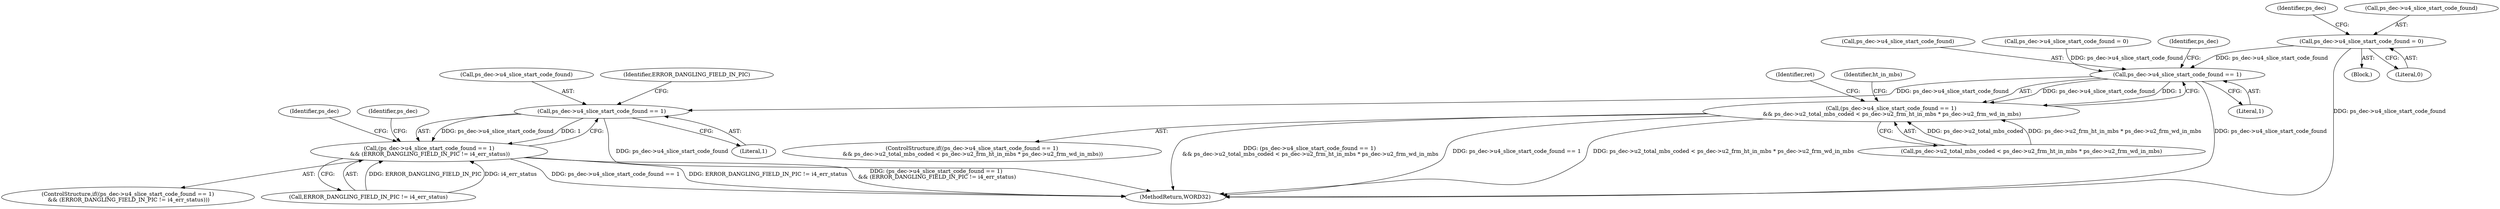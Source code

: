 digraph "0_Android_0b23c81c3dd9ec38f7e6806a3955fed1925541a0@pointer" {
"1000524" [label="(Call,ps_dec->u4_slice_start_code_found = 0)"];
"1001465" [label="(Call,ps_dec->u4_slice_start_code_found == 1)"];
"1001464" [label="(Call,(ps_dec->u4_slice_start_code_found == 1)\n && ps_dec->u2_total_mbs_coded < ps_dec->u2_frm_ht_in_mbs * ps_dec->u2_frm_wd_in_mbs)"];
"1001833" [label="(Call,ps_dec->u4_slice_start_code_found == 1)"];
"1001832" [label="(Call,(ps_dec->u4_slice_start_code_found == 1)\n && (ERROR_DANGLING_FIELD_IN_PIC != i4_err_status))"];
"1001463" [label="(ControlStructure,if((ps_dec->u4_slice_start_code_found == 1)\n && ps_dec->u2_total_mbs_coded < ps_dec->u2_frm_ht_in_mbs * ps_dec->u2_frm_wd_in_mbs))"];
"1002226" [label="(MethodReturn,WORD32)"];
"1001470" [label="(Call,ps_dec->u2_total_mbs_coded < ps_dec->u2_frm_ht_in_mbs * ps_dec->u2_frm_wd_in_mbs)"];
"1000533" [label="(Identifier,ps_dec)"];
"1001578" [label="(Identifier,ret)"];
"1001488" [label="(Identifier,ht_in_mbs)"];
"1001845" [label="(Identifier,ps_dec)"];
"1000524" [label="(Call,ps_dec->u4_slice_start_code_found = 0)"];
"1001834" [label="(Call,ps_dec->u4_slice_start_code_found)"];
"1000156" [label="(Block,)"];
"1001465" [label="(Call,ps_dec->u4_slice_start_code_found == 1)"];
"1001469" [label="(Literal,1)"];
"1001464" [label="(Call,(ps_dec->u4_slice_start_code_found == 1)\n && ps_dec->u2_total_mbs_coded < ps_dec->u2_frm_ht_in_mbs * ps_dec->u2_frm_wd_in_mbs)"];
"1001837" [label="(Literal,1)"];
"1001833" [label="(Call,ps_dec->u4_slice_start_code_found == 1)"];
"1001466" [label="(Call,ps_dec->u4_slice_start_code_found)"];
"1001832" [label="(Call,(ps_dec->u4_slice_start_code_found == 1)\n && (ERROR_DANGLING_FIELD_IN_PIC != i4_err_status))"];
"1001831" [label="(ControlStructure,if((ps_dec->u4_slice_start_code_found == 1)\n && (ERROR_DANGLING_FIELD_IN_PIC != i4_err_status)))"];
"1000525" [label="(Call,ps_dec->u4_slice_start_code_found)"];
"1001838" [label="(Call,ERROR_DANGLING_FIELD_IN_PIC != i4_err_status)"];
"1002000" [label="(Identifier,ps_dec)"];
"1000528" [label="(Literal,0)"];
"1001839" [label="(Identifier,ERROR_DANGLING_FIELD_IN_PIC)"];
"1001331" [label="(Call,ps_dec->u4_slice_start_code_found = 0)"];
"1001472" [label="(Identifier,ps_dec)"];
"1000524" -> "1000156"  [label="AST: "];
"1000524" -> "1000528"  [label="CFG: "];
"1000525" -> "1000524"  [label="AST: "];
"1000528" -> "1000524"  [label="AST: "];
"1000533" -> "1000524"  [label="CFG: "];
"1000524" -> "1002226"  [label="DDG: ps_dec->u4_slice_start_code_found"];
"1000524" -> "1001465"  [label="DDG: ps_dec->u4_slice_start_code_found"];
"1001465" -> "1001464"  [label="AST: "];
"1001465" -> "1001469"  [label="CFG: "];
"1001466" -> "1001465"  [label="AST: "];
"1001469" -> "1001465"  [label="AST: "];
"1001472" -> "1001465"  [label="CFG: "];
"1001464" -> "1001465"  [label="CFG: "];
"1001465" -> "1002226"  [label="DDG: ps_dec->u4_slice_start_code_found"];
"1001465" -> "1001464"  [label="DDG: ps_dec->u4_slice_start_code_found"];
"1001465" -> "1001464"  [label="DDG: 1"];
"1001331" -> "1001465"  [label="DDG: ps_dec->u4_slice_start_code_found"];
"1001465" -> "1001833"  [label="DDG: ps_dec->u4_slice_start_code_found"];
"1001464" -> "1001463"  [label="AST: "];
"1001464" -> "1001470"  [label="CFG: "];
"1001470" -> "1001464"  [label="AST: "];
"1001488" -> "1001464"  [label="CFG: "];
"1001578" -> "1001464"  [label="CFG: "];
"1001464" -> "1002226"  [label="DDG: (ps_dec->u4_slice_start_code_found == 1)\n && ps_dec->u2_total_mbs_coded < ps_dec->u2_frm_ht_in_mbs * ps_dec->u2_frm_wd_in_mbs"];
"1001464" -> "1002226"  [label="DDG: ps_dec->u4_slice_start_code_found == 1"];
"1001464" -> "1002226"  [label="DDG: ps_dec->u2_total_mbs_coded < ps_dec->u2_frm_ht_in_mbs * ps_dec->u2_frm_wd_in_mbs"];
"1001470" -> "1001464"  [label="DDG: ps_dec->u2_total_mbs_coded"];
"1001470" -> "1001464"  [label="DDG: ps_dec->u2_frm_ht_in_mbs * ps_dec->u2_frm_wd_in_mbs"];
"1001833" -> "1001832"  [label="AST: "];
"1001833" -> "1001837"  [label="CFG: "];
"1001834" -> "1001833"  [label="AST: "];
"1001837" -> "1001833"  [label="AST: "];
"1001839" -> "1001833"  [label="CFG: "];
"1001832" -> "1001833"  [label="CFG: "];
"1001833" -> "1002226"  [label="DDG: ps_dec->u4_slice_start_code_found"];
"1001833" -> "1001832"  [label="DDG: ps_dec->u4_slice_start_code_found"];
"1001833" -> "1001832"  [label="DDG: 1"];
"1001832" -> "1001831"  [label="AST: "];
"1001832" -> "1001838"  [label="CFG: "];
"1001838" -> "1001832"  [label="AST: "];
"1001845" -> "1001832"  [label="CFG: "];
"1002000" -> "1001832"  [label="CFG: "];
"1001832" -> "1002226"  [label="DDG: ps_dec->u4_slice_start_code_found == 1"];
"1001832" -> "1002226"  [label="DDG: ERROR_DANGLING_FIELD_IN_PIC != i4_err_status"];
"1001832" -> "1002226"  [label="DDG: (ps_dec->u4_slice_start_code_found == 1)\n && (ERROR_DANGLING_FIELD_IN_PIC != i4_err_status)"];
"1001838" -> "1001832"  [label="DDG: ERROR_DANGLING_FIELD_IN_PIC"];
"1001838" -> "1001832"  [label="DDG: i4_err_status"];
}

